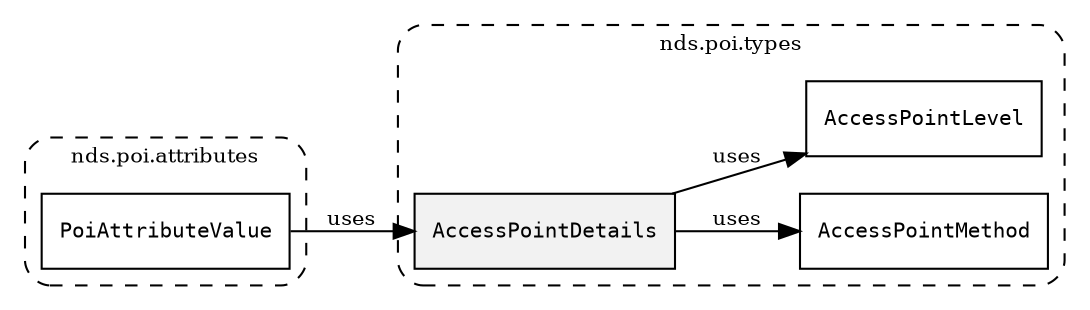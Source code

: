 /**
 * This dot file creates symbol collaboration diagram for AccessPointDetails.
 */
digraph ZSERIO
{
    node [shape=box, fontsize=10];
    rankdir="LR";
    fontsize=10;
    tooltip="AccessPointDetails collaboration diagram";

    subgraph "cluster_nds.poi.types"
    {
        style="dashed, rounded";
        label="nds.poi.types";
        tooltip="Package nds.poi.types";
        href="../../../content/packages/nds.poi.types.html#Package-nds-poi-types";
        target="_parent";

        "AccessPointDetails" [style="filled", fillcolor="#0000000D", target="_parent", label=<<font face="monospace"><table align="center" border="0" cellspacing="0" cellpadding="0"><tr><td href="../../../content/packages/nds.poi.types.html#Structure-AccessPointDetails" title="Structure defined in nds.poi.types">AccessPointDetails</td></tr></table></font>>];
        "AccessPointMethod" [target="_parent", label=<<font face="monospace"><table align="center" border="0" cellspacing="0" cellpadding="0"><tr><td href="../../../content/packages/nds.poi.types.html#Enum-AccessPointMethod" title="Enum defined in nds.poi.types">AccessPointMethod</td></tr></table></font>>];
        "AccessPointLevel" [target="_parent", label=<<font face="monospace"><table align="center" border="0" cellspacing="0" cellpadding="0"><tr><td href="../../../content/packages/nds.poi.types.html#Enum-AccessPointLevel" title="Enum defined in nds.poi.types">AccessPointLevel</td></tr></table></font>>];
    }

    subgraph "cluster_nds.poi.attributes"
    {
        style="dashed, rounded";
        label="nds.poi.attributes";
        tooltip="Package nds.poi.attributes";
        href="../../../content/packages/nds.poi.attributes.html#Package-nds-poi-attributes";
        target="_parent";

        "PoiAttributeValue" [target="_parent", label=<<font face="monospace"><table align="center" border="0" cellspacing="0" cellpadding="0"><tr><td href="../../../content/packages/nds.poi.attributes.html#Choice-PoiAttributeValue" title="Choice defined in nds.poi.attributes">PoiAttributeValue</td></tr></table></font>>];
    }

    "AccessPointDetails" -> "AccessPointMethod" [label="uses", fontsize=10];
    "AccessPointDetails" -> "AccessPointLevel" [label="uses", fontsize=10];
    "PoiAttributeValue" -> "AccessPointDetails" [label="uses", fontsize=10];
}
